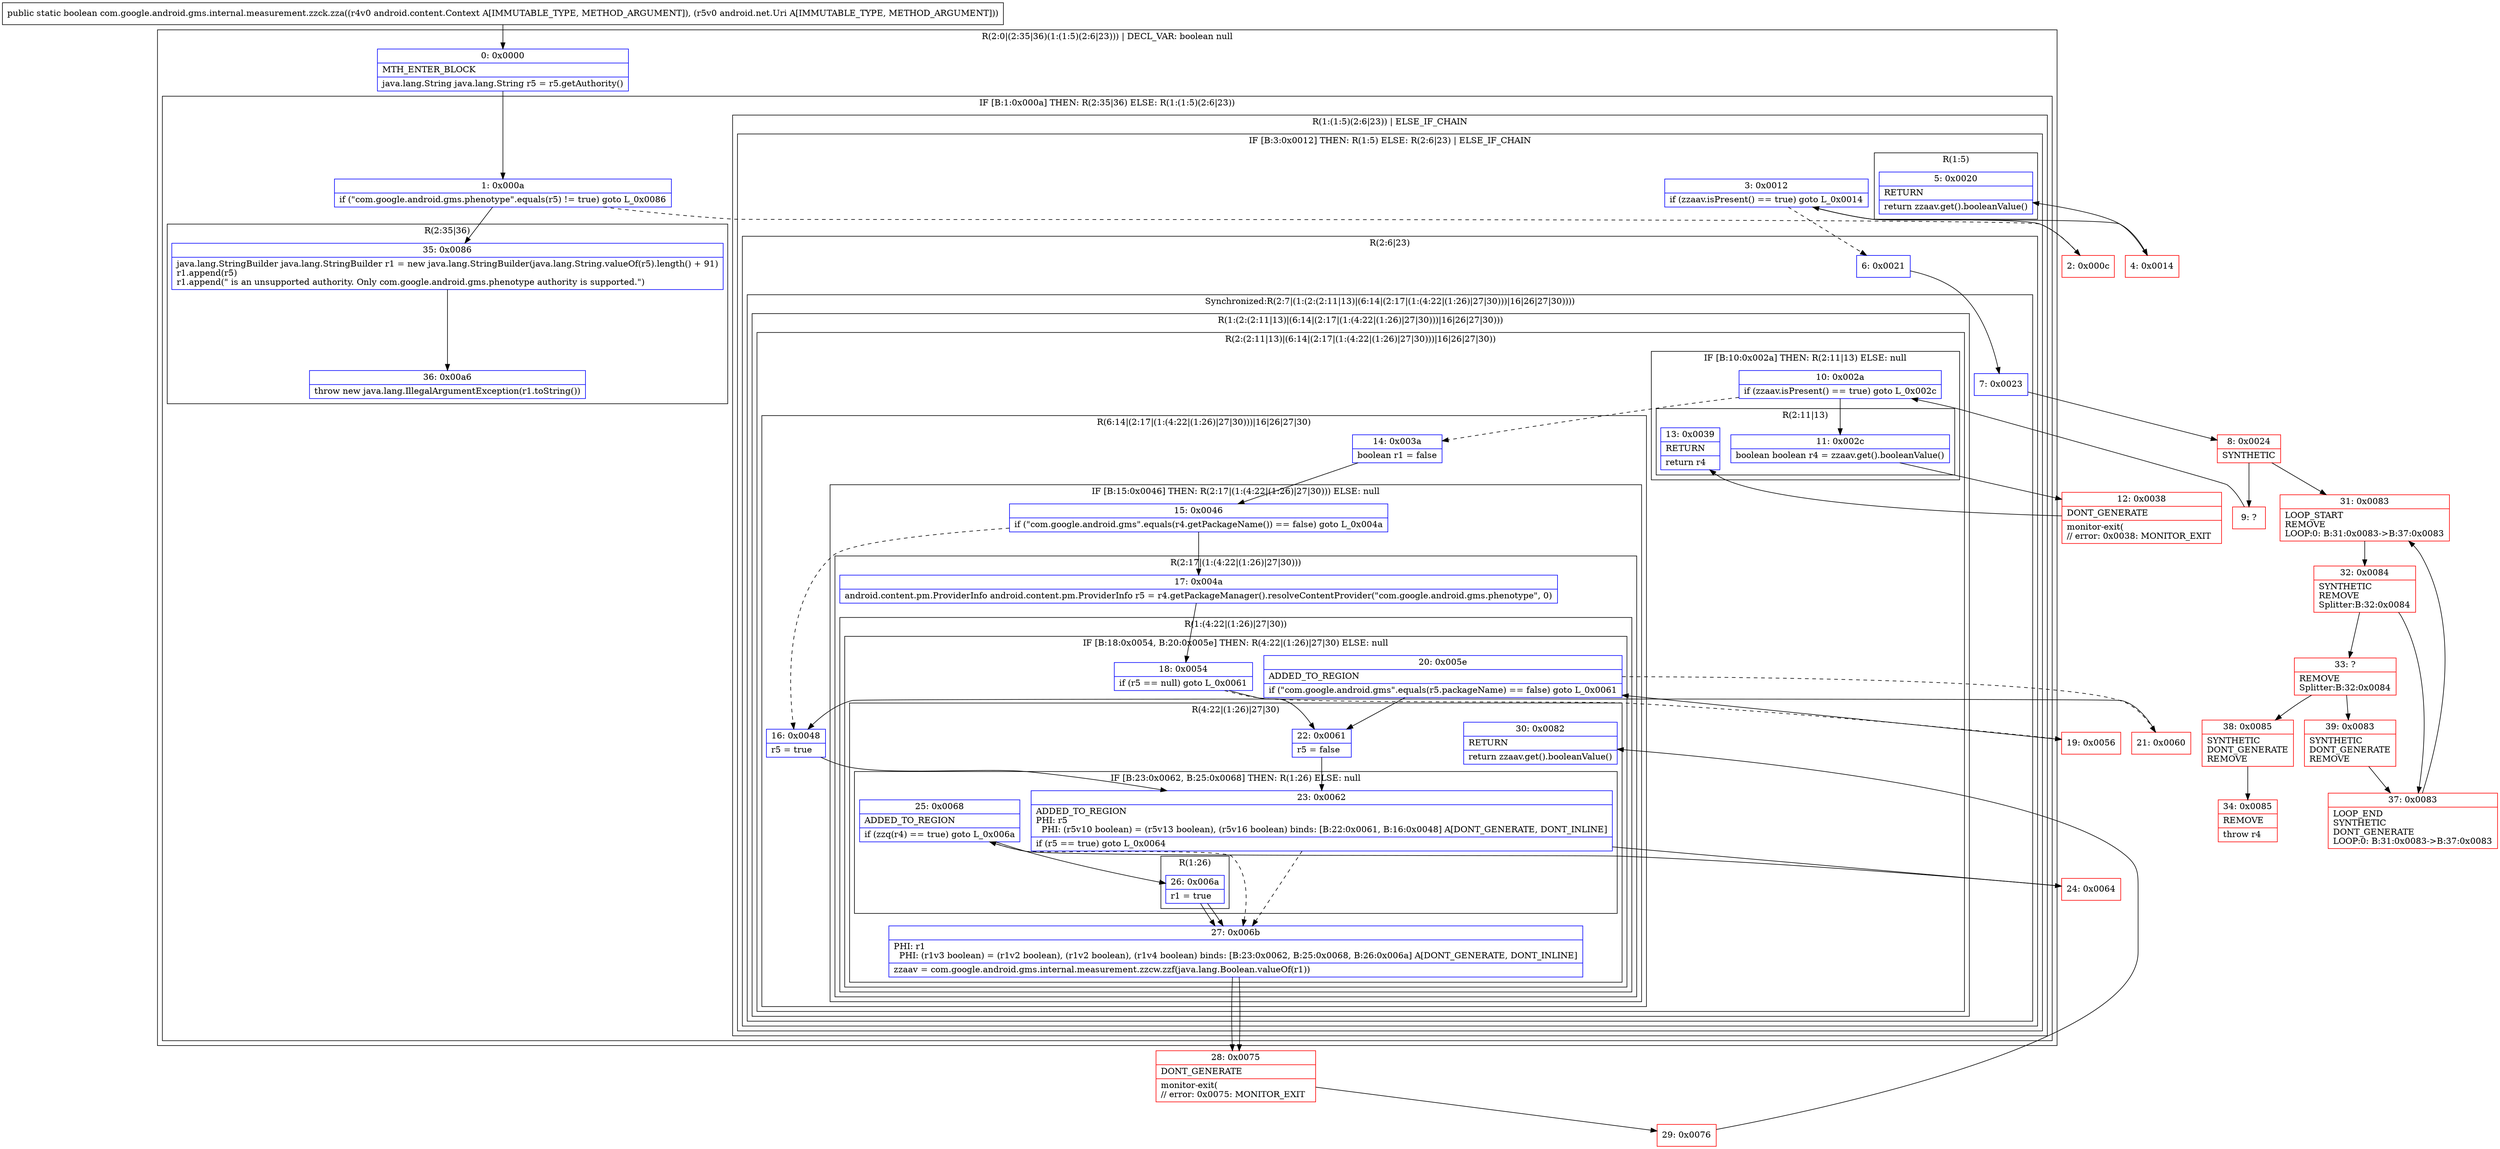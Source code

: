 digraph "CFG forcom.google.android.gms.internal.measurement.zzck.zza(Landroid\/content\/Context;Landroid\/net\/Uri;)Z" {
subgraph cluster_Region_1704354252 {
label = "R(2:0|(2:35|36)(1:(1:5)(2:6|23))) | DECL_VAR: boolean null\l";
node [shape=record,color=blue];
Node_0 [shape=record,label="{0\:\ 0x0000|MTH_ENTER_BLOCK\l|java.lang.String java.lang.String r5 = r5.getAuthority()\l}"];
subgraph cluster_IfRegion_1414154027 {
label = "IF [B:1:0x000a] THEN: R(2:35|36) ELSE: R(1:(1:5)(2:6|23))";
node [shape=record,color=blue];
Node_1 [shape=record,label="{1\:\ 0x000a|if (\"com.google.android.gms.phenotype\".equals(r5) != true) goto L_0x0086\l}"];
subgraph cluster_Region_1519416632 {
label = "R(2:35|36)";
node [shape=record,color=blue];
Node_35 [shape=record,label="{35\:\ 0x0086|java.lang.StringBuilder java.lang.StringBuilder r1 = new java.lang.StringBuilder(java.lang.String.valueOf(r5).length() + 91)\lr1.append(r5)\lr1.append(\" is an unsupported authority. Only com.google.android.gms.phenotype authority is supported.\")\l}"];
Node_36 [shape=record,label="{36\:\ 0x00a6|throw new java.lang.IllegalArgumentException(r1.toString())\l}"];
}
subgraph cluster_Region_1749590952 {
label = "R(1:(1:5)(2:6|23)) | ELSE_IF_CHAIN\l";
node [shape=record,color=blue];
subgraph cluster_IfRegion_1325823516 {
label = "IF [B:3:0x0012] THEN: R(1:5) ELSE: R(2:6|23) | ELSE_IF_CHAIN\l";
node [shape=record,color=blue];
Node_3 [shape=record,label="{3\:\ 0x0012|if (zzaav.isPresent() == true) goto L_0x0014\l}"];
subgraph cluster_Region_1767739898 {
label = "R(1:5)";
node [shape=record,color=blue];
Node_5 [shape=record,label="{5\:\ 0x0020|RETURN\l|return zzaav.get().booleanValue()\l}"];
}
subgraph cluster_Region_1522351437 {
label = "R(2:6|23)";
node [shape=record,color=blue];
Node_6 [shape=record,label="{6\:\ 0x0021}"];
subgraph cluster_SynchronizedRegion_2001043537 {
label = "Synchronized:R(2:7|(1:(2:(2:11|13)|(6:14|(2:17|(1:(4:22|(1:26)|27|30)))|16|26|27|30))))";
node [shape=record,color=blue];
Node_7 [shape=record,label="{7\:\ 0x0023}"];
subgraph cluster_Region_185581107 {
label = "R(1:(2:(2:11|13)|(6:14|(2:17|(1:(4:22|(1:26)|27|30)))|16|26|27|30)))";
node [shape=record,color=blue];
subgraph cluster_Region_249048297 {
label = "R(2:(2:11|13)|(6:14|(2:17|(1:(4:22|(1:26)|27|30)))|16|26|27|30))";
node [shape=record,color=blue];
subgraph cluster_IfRegion_1027354410 {
label = "IF [B:10:0x002a] THEN: R(2:11|13) ELSE: null";
node [shape=record,color=blue];
Node_10 [shape=record,label="{10\:\ 0x002a|if (zzaav.isPresent() == true) goto L_0x002c\l}"];
subgraph cluster_Region_1995810010 {
label = "R(2:11|13)";
node [shape=record,color=blue];
Node_11 [shape=record,label="{11\:\ 0x002c|boolean boolean r4 = zzaav.get().booleanValue()\l}"];
Node_13 [shape=record,label="{13\:\ 0x0039|RETURN\l|return r4\l}"];
}
}
subgraph cluster_Region_1565604764 {
label = "R(6:14|(2:17|(1:(4:22|(1:26)|27|30)))|16|26|27|30)";
node [shape=record,color=blue];
Node_14 [shape=record,label="{14\:\ 0x003a|boolean r1 = false\l}"];
subgraph cluster_IfRegion_1721792468 {
label = "IF [B:15:0x0046] THEN: R(2:17|(1:(4:22|(1:26)|27|30))) ELSE: null";
node [shape=record,color=blue];
Node_15 [shape=record,label="{15\:\ 0x0046|if (\"com.google.android.gms\".equals(r4.getPackageName()) == false) goto L_0x004a\l}"];
subgraph cluster_Region_1409960348 {
label = "R(2:17|(1:(4:22|(1:26)|27|30)))";
node [shape=record,color=blue];
Node_17 [shape=record,label="{17\:\ 0x004a|android.content.pm.ProviderInfo android.content.pm.ProviderInfo r5 = r4.getPackageManager().resolveContentProvider(\"com.google.android.gms.phenotype\", 0)\l}"];
subgraph cluster_Region_271098645 {
label = "R(1:(4:22|(1:26)|27|30))";
node [shape=record,color=blue];
subgraph cluster_IfRegion_13833562 {
label = "IF [B:18:0x0054, B:20:0x005e] THEN: R(4:22|(1:26)|27|30) ELSE: null";
node [shape=record,color=blue];
Node_18 [shape=record,label="{18\:\ 0x0054|if (r5 == null) goto L_0x0061\l}"];
Node_20 [shape=record,label="{20\:\ 0x005e|ADDED_TO_REGION\l|if (\"com.google.android.gms\".equals(r5.packageName) == false) goto L_0x0061\l}"];
subgraph cluster_Region_233493676 {
label = "R(4:22|(1:26)|27|30)";
node [shape=record,color=blue];
Node_22 [shape=record,label="{22\:\ 0x0061|r5 = false\l}"];
subgraph cluster_IfRegion_1599634077 {
label = "IF [B:23:0x0062, B:25:0x0068] THEN: R(1:26) ELSE: null";
node [shape=record,color=blue];
Node_23 [shape=record,label="{23\:\ 0x0062|ADDED_TO_REGION\lPHI: r5 \l  PHI: (r5v10 boolean) = (r5v13 boolean), (r5v16 boolean) binds: [B:22:0x0061, B:16:0x0048] A[DONT_GENERATE, DONT_INLINE]\l|if (r5 == true) goto L_0x0064\l}"];
Node_25 [shape=record,label="{25\:\ 0x0068|ADDED_TO_REGION\l|if (zzq(r4) == true) goto L_0x006a\l}"];
subgraph cluster_Region_186628603 {
label = "R(1:26)";
node [shape=record,color=blue];
Node_26 [shape=record,label="{26\:\ 0x006a|r1 = true\l}"];
}
}
Node_27 [shape=record,label="{27\:\ 0x006b|PHI: r1 \l  PHI: (r1v3 boolean) = (r1v2 boolean), (r1v2 boolean), (r1v4 boolean) binds: [B:23:0x0062, B:25:0x0068, B:26:0x006a] A[DONT_GENERATE, DONT_INLINE]\l|zzaav = com.google.android.gms.internal.measurement.zzcw.zzf(java.lang.Boolean.valueOf(r1))\l}"];
Node_30 [shape=record,label="{30\:\ 0x0082|RETURN\l|return zzaav.get().booleanValue()\l}"];
}
}
}
}
}
Node_16 [shape=record,label="{16\:\ 0x0048|r5 = true\l}"];
Node_26 [shape=record,label="{26\:\ 0x006a|r1 = true\l}"];
Node_27 [shape=record,label="{27\:\ 0x006b|PHI: r1 \l  PHI: (r1v3 boolean) = (r1v2 boolean), (r1v2 boolean), (r1v4 boolean) binds: [B:23:0x0062, B:25:0x0068, B:26:0x006a] A[DONT_GENERATE, DONT_INLINE]\l|zzaav = com.google.android.gms.internal.measurement.zzcw.zzf(java.lang.Boolean.valueOf(r1))\l}"];
Node_30 [shape=record,label="{30\:\ 0x0082|RETURN\l|return zzaav.get().booleanValue()\l}"];
}
}
}
}
}
}
}
}
}
Node_2 [shape=record,color=red,label="{2\:\ 0x000c}"];
Node_4 [shape=record,color=red,label="{4\:\ 0x0014}"];
Node_8 [shape=record,color=red,label="{8\:\ 0x0024|SYNTHETIC\l}"];
Node_9 [shape=record,color=red,label="{9\:\ ?}"];
Node_12 [shape=record,color=red,label="{12\:\ 0x0038|DONT_GENERATE\l|monitor\-exit(\l\/\/ error: 0x0038: MONITOR_EXIT  \l}"];
Node_19 [shape=record,color=red,label="{19\:\ 0x0056}"];
Node_21 [shape=record,color=red,label="{21\:\ 0x0060}"];
Node_24 [shape=record,color=red,label="{24\:\ 0x0064}"];
Node_28 [shape=record,color=red,label="{28\:\ 0x0075|DONT_GENERATE\l|monitor\-exit(\l\/\/ error: 0x0075: MONITOR_EXIT  \l}"];
Node_29 [shape=record,color=red,label="{29\:\ 0x0076}"];
Node_31 [shape=record,color=red,label="{31\:\ 0x0083|LOOP_START\lREMOVE\lLOOP:0: B:31:0x0083\-\>B:37:0x0083\l}"];
Node_32 [shape=record,color=red,label="{32\:\ 0x0084|SYNTHETIC\lREMOVE\lSplitter:B:32:0x0084\l}"];
Node_33 [shape=record,color=red,label="{33\:\ ?|REMOVE\lSplitter:B:32:0x0084\l}"];
Node_34 [shape=record,color=red,label="{34\:\ 0x0085|REMOVE\l|throw r4\l}"];
Node_37 [shape=record,color=red,label="{37\:\ 0x0083|LOOP_END\lSYNTHETIC\lDONT_GENERATE\lLOOP:0: B:31:0x0083\-\>B:37:0x0083\l}"];
Node_38 [shape=record,color=red,label="{38\:\ 0x0085|SYNTHETIC\lDONT_GENERATE\lREMOVE\l}"];
Node_39 [shape=record,color=red,label="{39\:\ 0x0083|SYNTHETIC\lDONT_GENERATE\lREMOVE\l}"];
MethodNode[shape=record,label="{public static boolean com.google.android.gms.internal.measurement.zzck.zza((r4v0 android.content.Context A[IMMUTABLE_TYPE, METHOD_ARGUMENT]), (r5v0 android.net.Uri A[IMMUTABLE_TYPE, METHOD_ARGUMENT])) }"];
MethodNode -> Node_0;
Node_0 -> Node_1;
Node_1 -> Node_2[style=dashed];
Node_1 -> Node_35;
Node_35 -> Node_36;
Node_3 -> Node_4;
Node_3 -> Node_6[style=dashed];
Node_6 -> Node_7;
Node_7 -> Node_8;
Node_10 -> Node_11;
Node_10 -> Node_14[style=dashed];
Node_11 -> Node_12;
Node_14 -> Node_15;
Node_15 -> Node_16[style=dashed];
Node_15 -> Node_17;
Node_17 -> Node_18;
Node_18 -> Node_19[style=dashed];
Node_18 -> Node_22;
Node_20 -> Node_21[style=dashed];
Node_20 -> Node_22;
Node_22 -> Node_23;
Node_23 -> Node_24;
Node_23 -> Node_27[style=dashed];
Node_25 -> Node_26;
Node_25 -> Node_27[style=dashed];
Node_26 -> Node_27;
Node_27 -> Node_28;
Node_16 -> Node_23;
Node_26 -> Node_27;
Node_27 -> Node_28;
Node_2 -> Node_3;
Node_4 -> Node_5;
Node_8 -> Node_9;
Node_8 -> Node_31;
Node_9 -> Node_10;
Node_12 -> Node_13;
Node_19 -> Node_20;
Node_21 -> Node_16;
Node_24 -> Node_25;
Node_28 -> Node_29;
Node_29 -> Node_30;
Node_31 -> Node_32;
Node_32 -> Node_33;
Node_32 -> Node_37;
Node_33 -> Node_38;
Node_33 -> Node_39;
Node_37 -> Node_31;
Node_38 -> Node_34;
Node_39 -> Node_37;
}

